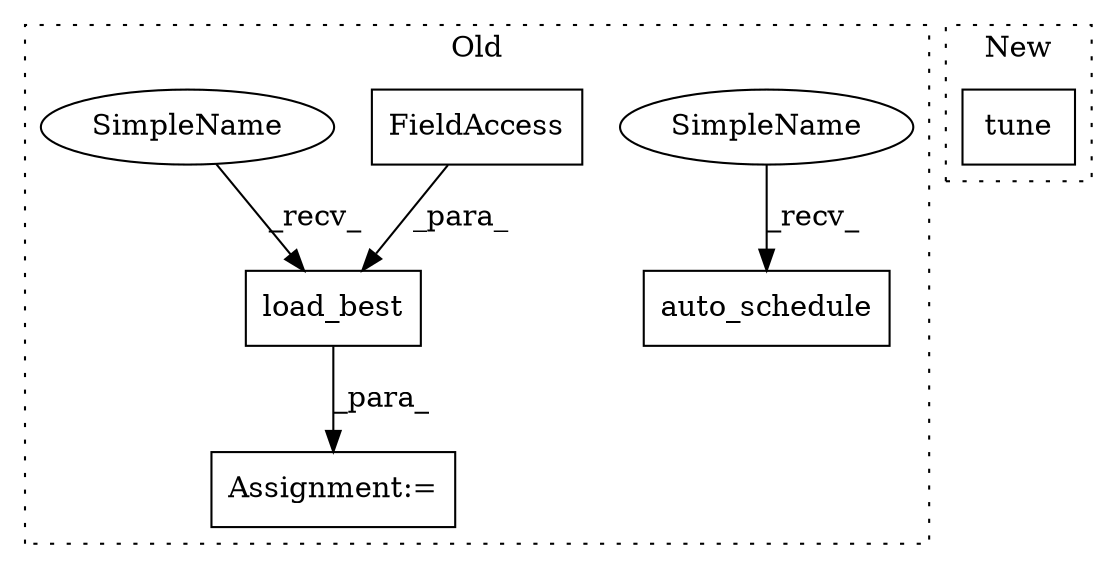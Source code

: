 digraph G {
subgraph cluster0 {
1 [label="load_best" a="32" s="2072,2108" l="10,1" shape="box"];
3 [label="auto_schedule" a="32" s="1197,1227" l="14,1" shape="box"];
4 [label="FieldAccess" a="22" s="2082" l="8" shape="box"];
5 [label="Assignment:=" a="7" s="2055" l="2" shape="box"];
6 [label="SimpleName" a="42" s="1182" l="14" shape="ellipse"];
7 [label="SimpleName" a="42" s="2057" l="14" shape="ellipse"];
label = "Old";
style="dotted";
}
subgraph cluster1 {
2 [label="tune" a="32" s="1288,1304" l="5,1" shape="box"];
label = "New";
style="dotted";
}
1 -> 5 [label="_para_"];
4 -> 1 [label="_para_"];
6 -> 3 [label="_recv_"];
7 -> 1 [label="_recv_"];
}